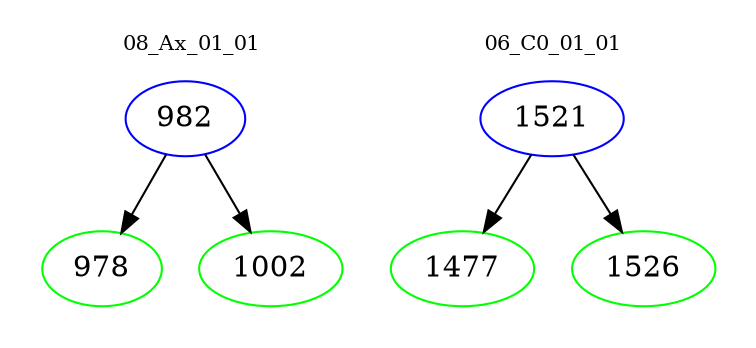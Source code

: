 digraph{
subgraph cluster_0 {
color = white
label = "08_Ax_01_01";
fontsize=10;
T0_982 [label="982", color="blue"]
T0_982 -> T0_978 [color="black"]
T0_978 [label="978", color="green"]
T0_982 -> T0_1002 [color="black"]
T0_1002 [label="1002", color="green"]
}
subgraph cluster_1 {
color = white
label = "06_C0_01_01";
fontsize=10;
T1_1521 [label="1521", color="blue"]
T1_1521 -> T1_1477 [color="black"]
T1_1477 [label="1477", color="green"]
T1_1521 -> T1_1526 [color="black"]
T1_1526 [label="1526", color="green"]
}
}
